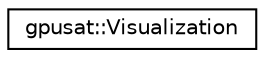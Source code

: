 digraph "Graphical Class Hierarchy"
{
 // INTERACTIVE_SVG=YES
 // LATEX_PDF_SIZE
  edge [fontname="Helvetica",fontsize="10",labelfontname="Helvetica",labelfontsize="10"];
  node [fontname="Helvetica",fontsize="10",shape=record];
  rankdir="LR";
  Node0 [label="gpusat::Visualization",height=0.2,width=0.4,color="black", fillcolor="white", style="filled",URL="$classgpusat_1_1_visualization.html",tooltip=" "];
}
